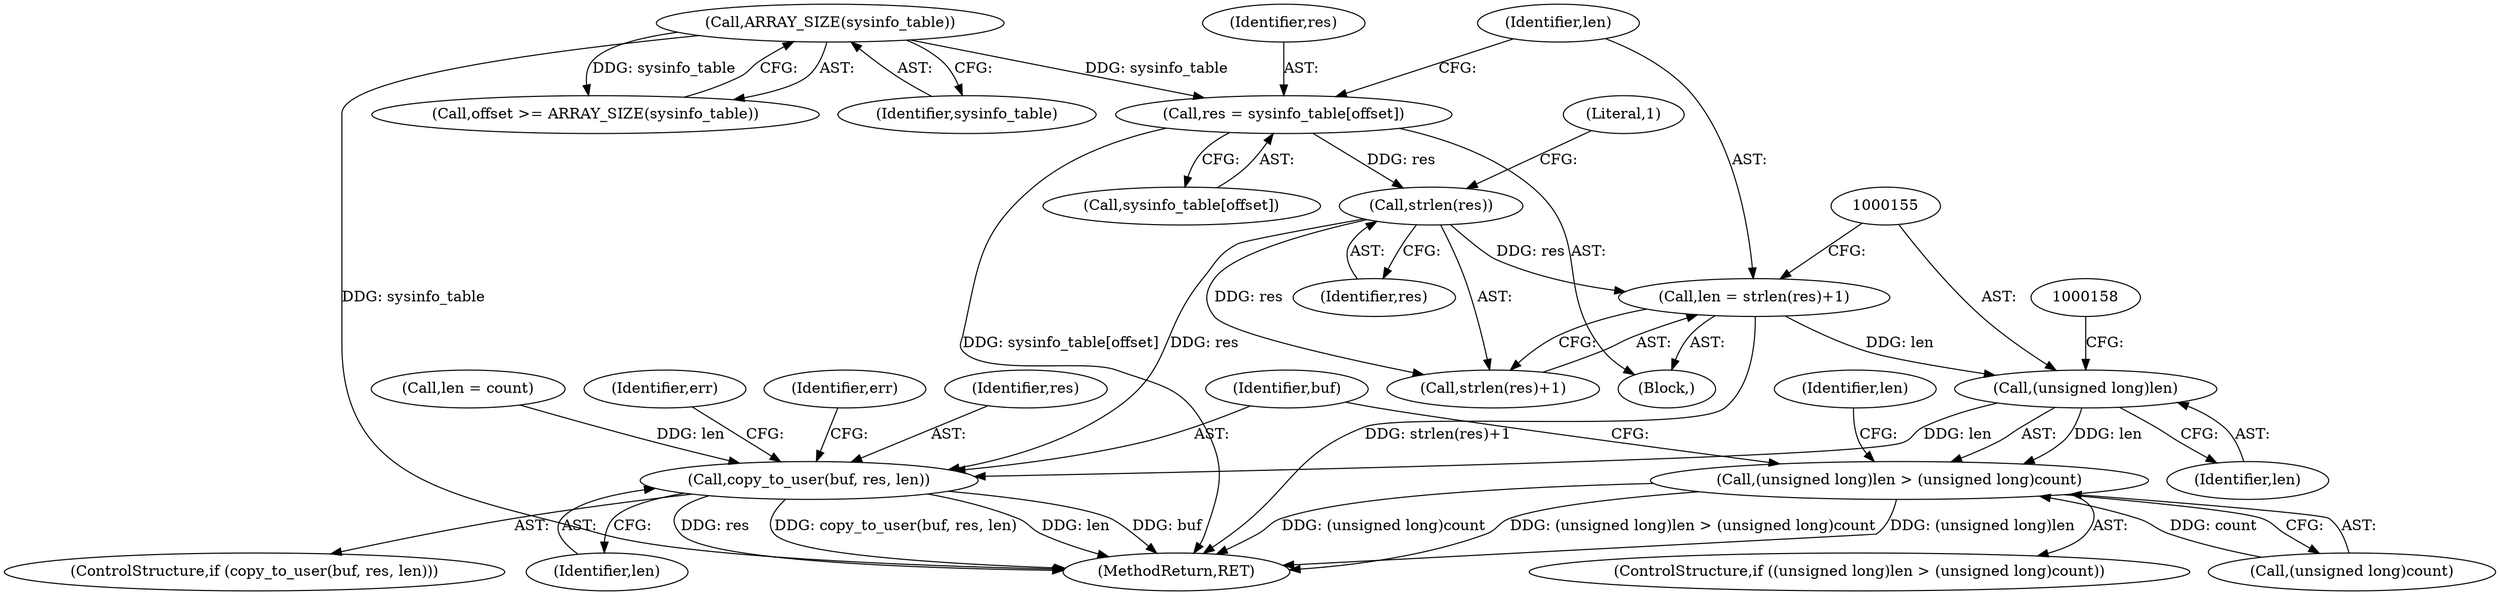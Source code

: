 digraph "0_linux_21c5977a836e399fc710ff2c5367845ed5c2527f_0@API" {
"1000146" [label="(Call,len = strlen(res)+1)"];
"1000149" [label="(Call,strlen(res))"];
"1000141" [label="(Call,res = sysinfo_table[offset])"];
"1000131" [label="(Call,ARRAY_SIZE(sysinfo_table))"];
"1000154" [label="(Call,(unsigned long)len)"];
"1000153" [label="(Call,(unsigned long)len > (unsigned long)count)"];
"1000164" [label="(Call,copy_to_user(buf, res, len))"];
"1000154" [label="(Call,(unsigned long)len)"];
"1000142" [label="(Identifier,res)"];
"1000148" [label="(Call,strlen(res)+1)"];
"1000182" [label="(MethodReturn,RET)"];
"1000149" [label="(Call,strlen(res))"];
"1000163" [label="(ControlStructure,if (copy_to_user(buf, res, len)))"];
"1000169" [label="(Identifier,err)"];
"1000113" [label="(Block,)"];
"1000174" [label="(Identifier,err)"];
"1000166" [label="(Identifier,res)"];
"1000152" [label="(ControlStructure,if ((unsigned long)len > (unsigned long)count))"];
"1000161" [label="(Identifier,len)"];
"1000151" [label="(Literal,1)"];
"1000131" [label="(Call,ARRAY_SIZE(sysinfo_table))"];
"1000153" [label="(Call,(unsigned long)len > (unsigned long)count)"];
"1000143" [label="(Call,sysinfo_table[offset])"];
"1000150" [label="(Identifier,res)"];
"1000160" [label="(Call,len = count)"];
"1000164" [label="(Call,copy_to_user(buf, res, len))"];
"1000132" [label="(Identifier,sysinfo_table)"];
"1000165" [label="(Identifier,buf)"];
"1000146" [label="(Call,len = strlen(res)+1)"];
"1000141" [label="(Call,res = sysinfo_table[offset])"];
"1000156" [label="(Identifier,len)"];
"1000147" [label="(Identifier,len)"];
"1000129" [label="(Call,offset >= ARRAY_SIZE(sysinfo_table))"];
"1000167" [label="(Identifier,len)"];
"1000157" [label="(Call,(unsigned long)count)"];
"1000146" -> "1000113"  [label="AST: "];
"1000146" -> "1000148"  [label="CFG: "];
"1000147" -> "1000146"  [label="AST: "];
"1000148" -> "1000146"  [label="AST: "];
"1000155" -> "1000146"  [label="CFG: "];
"1000146" -> "1000182"  [label="DDG: strlen(res)+1"];
"1000149" -> "1000146"  [label="DDG: res"];
"1000146" -> "1000154"  [label="DDG: len"];
"1000149" -> "1000148"  [label="AST: "];
"1000149" -> "1000150"  [label="CFG: "];
"1000150" -> "1000149"  [label="AST: "];
"1000151" -> "1000149"  [label="CFG: "];
"1000149" -> "1000148"  [label="DDG: res"];
"1000141" -> "1000149"  [label="DDG: res"];
"1000149" -> "1000164"  [label="DDG: res"];
"1000141" -> "1000113"  [label="AST: "];
"1000141" -> "1000143"  [label="CFG: "];
"1000142" -> "1000141"  [label="AST: "];
"1000143" -> "1000141"  [label="AST: "];
"1000147" -> "1000141"  [label="CFG: "];
"1000141" -> "1000182"  [label="DDG: sysinfo_table[offset]"];
"1000131" -> "1000141"  [label="DDG: sysinfo_table"];
"1000131" -> "1000129"  [label="AST: "];
"1000131" -> "1000132"  [label="CFG: "];
"1000132" -> "1000131"  [label="AST: "];
"1000129" -> "1000131"  [label="CFG: "];
"1000131" -> "1000182"  [label="DDG: sysinfo_table"];
"1000131" -> "1000129"  [label="DDG: sysinfo_table"];
"1000154" -> "1000153"  [label="AST: "];
"1000154" -> "1000156"  [label="CFG: "];
"1000155" -> "1000154"  [label="AST: "];
"1000156" -> "1000154"  [label="AST: "];
"1000158" -> "1000154"  [label="CFG: "];
"1000154" -> "1000153"  [label="DDG: len"];
"1000154" -> "1000164"  [label="DDG: len"];
"1000153" -> "1000152"  [label="AST: "];
"1000153" -> "1000157"  [label="CFG: "];
"1000157" -> "1000153"  [label="AST: "];
"1000161" -> "1000153"  [label="CFG: "];
"1000165" -> "1000153"  [label="CFG: "];
"1000153" -> "1000182"  [label="DDG: (unsigned long)count"];
"1000153" -> "1000182"  [label="DDG: (unsigned long)len > (unsigned long)count"];
"1000153" -> "1000182"  [label="DDG: (unsigned long)len"];
"1000157" -> "1000153"  [label="DDG: count"];
"1000164" -> "1000163"  [label="AST: "];
"1000164" -> "1000167"  [label="CFG: "];
"1000165" -> "1000164"  [label="AST: "];
"1000166" -> "1000164"  [label="AST: "];
"1000167" -> "1000164"  [label="AST: "];
"1000169" -> "1000164"  [label="CFG: "];
"1000174" -> "1000164"  [label="CFG: "];
"1000164" -> "1000182"  [label="DDG: res"];
"1000164" -> "1000182"  [label="DDG: copy_to_user(buf, res, len)"];
"1000164" -> "1000182"  [label="DDG: len"];
"1000164" -> "1000182"  [label="DDG: buf"];
"1000160" -> "1000164"  [label="DDG: len"];
}
